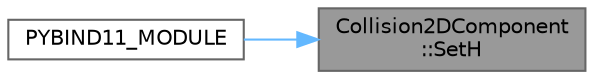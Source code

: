 digraph "Collision2DComponent::SetH"
{
 // LATEX_PDF_SIZE
  bgcolor="transparent";
  edge [fontname=Helvetica,fontsize=10,labelfontname=Helvetica,labelfontsize=10];
  node [fontname=Helvetica,fontsize=10,shape=box,height=0.2,width=0.4];
  rankdir="RL";
  Node1 [id="Node000001",label="Collision2DComponent\l::SetH",height=0.2,width=0.4,color="gray40", fillcolor="grey60", style="filled", fontcolor="black",tooltip=" "];
  Node1 -> Node2 [id="edge1_Node000001_Node000002",dir="back",color="steelblue1",style="solid",tooltip=" "];
  Node2 [id="Node000002",label="PYBIND11_MODULE",height=0.2,width=0.4,color="grey40", fillcolor="white", style="filled",URL="$bindings_8cpp.html#a7055eab01d08d97ed2dd849c3e02cda7",tooltip=" "];
}
